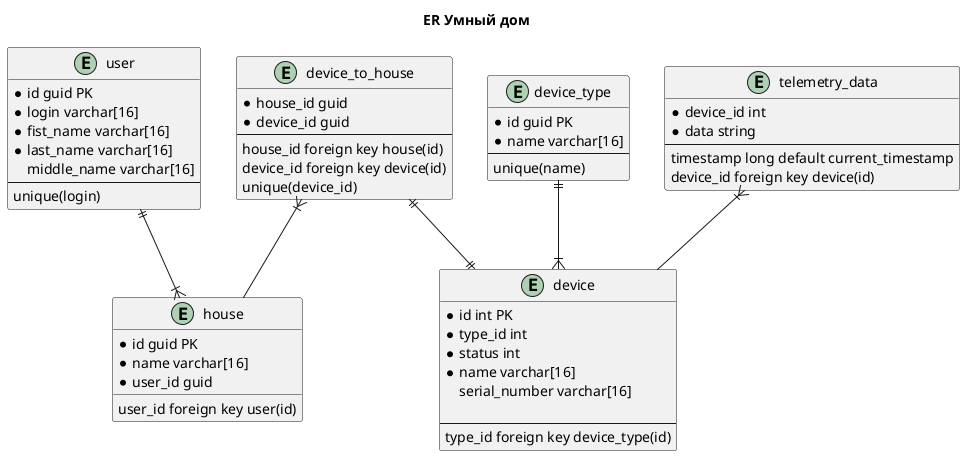 @startuml ER Умный дом

title ER Умный дом

entity user {
  * id guid PK
  * login varchar[16]
  * fist_name varchar[16]
  * last_name varchar[16]
  middle_name varchar[16]
  --
  unique(login)
}

entity house {
  * id guid PK
  * name varchar[16]
  * user_id guid

  user_id foreign key user(id)
}

entity device_type {
  * id guid PK
  * name varchar[16]
  --
  unique(name)
}

entity device {
  * id int PK
  * type_id int
  * status int
  * name varchar[16]
  serial_number varchar[16]
  
  --
  type_id foreign key device_type(id)
}

entity device_to_house {
   * house_id guid
   * device_id guid
   --
   house_id foreign key house(id)
   device_id foreign key device(id)
   unique(device_id)
}

entity telemetry_data {
  * device_id int
  * data string
  --
  timestamp long default current_timestamp
  device_id foreign key device(id)
}


device_type ||--|{ device

device_to_house ||--|| device
device_to_house }|-- house

telemetry_data }|-- device

user ||--|{ house

@enduml